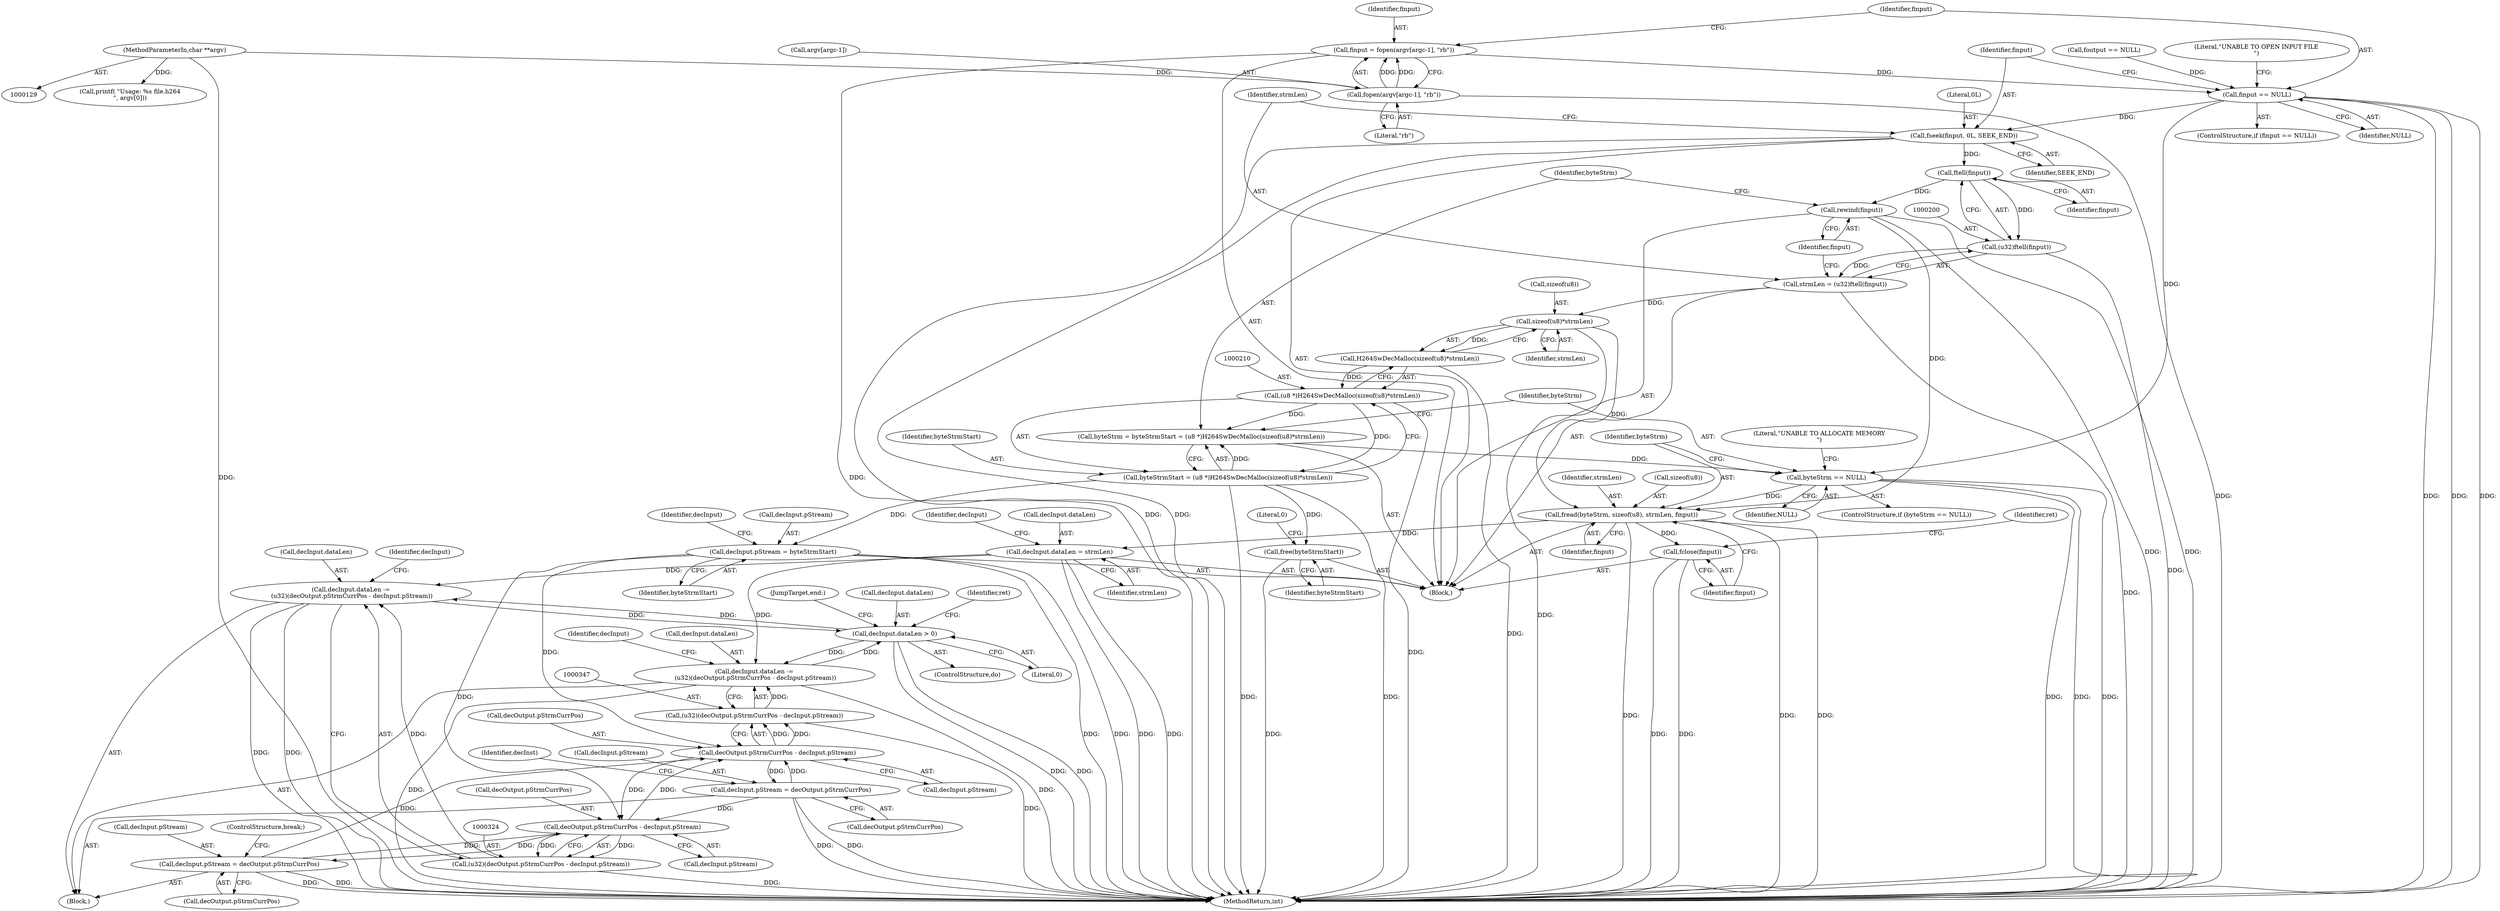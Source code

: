 digraph "0_Android_2b6f22dc64d456471a1dc6df09d515771d1427c8_1@API" {
"1000174" [label="(Call,finput = fopen(argv[argc-1], \"rb\"))"];
"1000176" [label="(Call,fopen(argv[argc-1], \"rb\"))"];
"1000131" [label="(MethodParameterIn,char **argv)"];
"1000184" [label="(Call,finput == NULL)"];
"1000193" [label="(Call,fseek(finput, 0L, SEEK_END))"];
"1000201" [label="(Call,ftell(finput))"];
"1000199" [label="(Call,(u32)ftell(finput))"];
"1000197" [label="(Call,strmLen = (u32)ftell(finput))"];
"1000212" [label="(Call,sizeof(u8)*strmLen)"];
"1000211" [label="(Call,H264SwDecMalloc(sizeof(u8)*strmLen))"];
"1000209" [label="(Call,(u8 *)H264SwDecMalloc(sizeof(u8)*strmLen))"];
"1000205" [label="(Call,byteStrm = byteStrmStart = (u8 *)H264SwDecMalloc(sizeof(u8)*strmLen))"];
"1000217" [label="(Call,byteStrm == NULL)"];
"1000226" [label="(Call,fread(byteStrm, sizeof(u8), strmLen, finput))"];
"1000232" [label="(Call,fclose(finput))"];
"1000255" [label="(Call,decInput.dataLen = strmLen)"];
"1000319" [label="(Call,decInput.dataLen -=\n (u32)(decOutput.pStrmCurrPos - decInput.pStream))"];
"1000406" [label="(Call,decInput.dataLen > 0)"];
"1000342" [label="(Call,decInput.dataLen -=\n (u32)(decOutput.pStrmCurrPos - decInput.pStream))"];
"1000207" [label="(Call,byteStrmStart = (u8 *)H264SwDecMalloc(sizeof(u8)*strmLen))"];
"1000250" [label="(Call,decInput.pStream = byteStrmStart)"];
"1000325" [label="(Call,decOutput.pStrmCurrPos - decInput.pStream)"];
"1000323" [label="(Call,(u32)(decOutput.pStrmCurrPos - decInput.pStream))"];
"1000332" [label="(Call,decInput.pStream = decOutput.pStrmCurrPos)"];
"1000348" [label="(Call,decOutput.pStrmCurrPos - decInput.pStream)"];
"1000346" [label="(Call,(u32)(decOutput.pStrmCurrPos - decInput.pStream))"];
"1000355" [label="(Call,decInput.pStream = decOutput.pStrmCurrPos)"];
"1000449" [label="(Call,free(byteStrmStart))"];
"1000203" [label="(Call,rewind(finput))"];
"1000227" [label="(Identifier,byteStrm)"];
"1000204" [label="(Identifier,finput)"];
"1000177" [label="(Call,argv[argc-1])"];
"1000226" [label="(Call,fread(byteStrm, sizeof(u8), strmLen, finput))"];
"1000359" [label="(Call,decOutput.pStrmCurrPos)"];
"1000203" [label="(Call,rewind(finput))"];
"1000406" [label="(Call,decInput.dataLen > 0)"];
"1000257" [label="(Identifier,decInput)"];
"1000357" [label="(Identifier,decInput)"];
"1000250" [label="(Call,decInput.pStream = byteStrmStart)"];
"1000183" [label="(ControlStructure,if (finput == NULL))"];
"1000201" [label="(Call,ftell(finput))"];
"1000213" [label="(Call,sizeof(u8))"];
"1000233" [label="(Identifier,finput)"];
"1000332" [label="(Call,decInput.pStream = decOutput.pStrmCurrPos)"];
"1000175" [label="(Identifier,finput)"];
"1000450" [label="(Identifier,byteStrmStart)"];
"1000132" [label="(Block,)"];
"1000268" [label="(ControlStructure,do)"];
"1000325" [label="(Call,decOutput.pStrmCurrPos - decInput.pStream)"];
"1000355" [label="(Call,decInput.pStream = decOutput.pStrmCurrPos)"];
"1000131" [label="(MethodParameterIn,char **argv)"];
"1000222" [label="(Literal,\"UNABLE TO ALLOCATE MEMORY\n\")"];
"1000339" [label="(ControlStructure,break;)"];
"1000185" [label="(Identifier,finput)"];
"1000199" [label="(Call,(u32)ftell(finput))"];
"1000165" [label="(Call,foutput == NULL)"];
"1000209" [label="(Call,(u8 *)H264SwDecMalloc(sizeof(u8)*strmLen))"];
"1000194" [label="(Identifier,finput)"];
"1000336" [label="(Call,decOutput.pStrmCurrPos)"];
"1000329" [label="(Call,decInput.pStream)"];
"1000212" [label="(Call,sizeof(u8)*strmLen)"];
"1000333" [label="(Call,decInput.pStream)"];
"1000230" [label="(Identifier,strmLen)"];
"1000198" [label="(Identifier,strmLen)"];
"1000217" [label="(Call,byteStrm == NULL)"];
"1000410" [label="(Literal,0)"];
"1000259" [label="(Identifier,strmLen)"];
"1000189" [label="(Literal,\"UNABLE TO OPEN INPUT FILE\n\")"];
"1000235" [label="(Identifier,ret)"];
"1000323" [label="(Call,(u32)(decOutput.pStrmCurrPos - decInput.pStream))"];
"1000326" [label="(Call,decOutput.pStrmCurrPos)"];
"1000352" [label="(Call,decInput.pStream)"];
"1000228" [label="(Call,sizeof(u8))"];
"1000232" [label="(Call,fclose(finput))"];
"1000334" [label="(Identifier,decInput)"];
"1000216" [label="(ControlStructure,if (byteStrm == NULL))"];
"1000151" [label="(Call,printf( \"Usage: %s file.h264\n\", argv[0]))"];
"1000452" [label="(Literal,0)"];
"1000254" [label="(Identifier,byteStrmStart)"];
"1000186" [label="(Identifier,NULL)"];
"1000184" [label="(Call,finput == NULL)"];
"1000411" [label="(JumpTarget,end:)"];
"1000195" [label="(Literal,0L)"];
"1000342" [label="(Call,decInput.dataLen -=\n (u32)(decOutput.pStrmCurrPos - decInput.pStream))"];
"1000343" [label="(Call,decInput.dataLen)"];
"1000211" [label="(Call,H264SwDecMalloc(sizeof(u8)*strmLen))"];
"1000197" [label="(Call,strmLen = (u32)ftell(finput))"];
"1000176" [label="(Call,fopen(argv[argc-1], \"rb\"))"];
"1000407" [label="(Call,decInput.dataLen)"];
"1000346" [label="(Call,(u32)(decOutput.pStrmCurrPos - decInput.pStream))"];
"1000196" [label="(Identifier,SEEK_END)"];
"1000271" [label="(Identifier,ret)"];
"1000349" [label="(Call,decOutput.pStrmCurrPos)"];
"1000365" [label="(Identifier,decInst)"];
"1000193" [label="(Call,fseek(finput, 0L, SEEK_END))"];
"1000449" [label="(Call,free(byteStrmStart))"];
"1000207" [label="(Call,byteStrmStart = (u8 *)H264SwDecMalloc(sizeof(u8)*strmLen))"];
"1000320" [label="(Call,decInput.dataLen)"];
"1000262" [label="(Identifier,decInput)"];
"1000255" [label="(Call,decInput.dataLen = strmLen)"];
"1000280" [label="(Block,)"];
"1000348" [label="(Call,decOutput.pStrmCurrPos - decInput.pStream)"];
"1000218" [label="(Identifier,byteStrm)"];
"1000182" [label="(Literal,\"rb\")"];
"1000174" [label="(Call,finput = fopen(argv[argc-1], \"rb\"))"];
"1000251" [label="(Call,decInput.pStream)"];
"1000453" [label="(MethodReturn,int)"];
"1000219" [label="(Identifier,NULL)"];
"1000256" [label="(Call,decInput.dataLen)"];
"1000205" [label="(Call,byteStrm = byteStrmStart = (u8 *)H264SwDecMalloc(sizeof(u8)*strmLen))"];
"1000356" [label="(Call,decInput.pStream)"];
"1000231" [label="(Identifier,finput)"];
"1000215" [label="(Identifier,strmLen)"];
"1000206" [label="(Identifier,byteStrm)"];
"1000319" [label="(Call,decInput.dataLen -=\n (u32)(decOutput.pStrmCurrPos - decInput.pStream))"];
"1000208" [label="(Identifier,byteStrmStart)"];
"1000202" [label="(Identifier,finput)"];
"1000174" -> "1000132"  [label="AST: "];
"1000174" -> "1000176"  [label="CFG: "];
"1000175" -> "1000174"  [label="AST: "];
"1000176" -> "1000174"  [label="AST: "];
"1000185" -> "1000174"  [label="CFG: "];
"1000174" -> "1000453"  [label="DDG: "];
"1000176" -> "1000174"  [label="DDG: "];
"1000176" -> "1000174"  [label="DDG: "];
"1000174" -> "1000184"  [label="DDG: "];
"1000176" -> "1000182"  [label="CFG: "];
"1000177" -> "1000176"  [label="AST: "];
"1000182" -> "1000176"  [label="AST: "];
"1000176" -> "1000453"  [label="DDG: "];
"1000131" -> "1000176"  [label="DDG: "];
"1000131" -> "1000129"  [label="AST: "];
"1000131" -> "1000453"  [label="DDG: "];
"1000131" -> "1000151"  [label="DDG: "];
"1000184" -> "1000183"  [label="AST: "];
"1000184" -> "1000186"  [label="CFG: "];
"1000185" -> "1000184"  [label="AST: "];
"1000186" -> "1000184"  [label="AST: "];
"1000189" -> "1000184"  [label="CFG: "];
"1000194" -> "1000184"  [label="CFG: "];
"1000184" -> "1000453"  [label="DDG: "];
"1000184" -> "1000453"  [label="DDG: "];
"1000184" -> "1000453"  [label="DDG: "];
"1000165" -> "1000184"  [label="DDG: "];
"1000184" -> "1000193"  [label="DDG: "];
"1000184" -> "1000217"  [label="DDG: "];
"1000193" -> "1000132"  [label="AST: "];
"1000193" -> "1000196"  [label="CFG: "];
"1000194" -> "1000193"  [label="AST: "];
"1000195" -> "1000193"  [label="AST: "];
"1000196" -> "1000193"  [label="AST: "];
"1000198" -> "1000193"  [label="CFG: "];
"1000193" -> "1000453"  [label="DDG: "];
"1000193" -> "1000453"  [label="DDG: "];
"1000193" -> "1000201"  [label="DDG: "];
"1000201" -> "1000199"  [label="AST: "];
"1000201" -> "1000202"  [label="CFG: "];
"1000202" -> "1000201"  [label="AST: "];
"1000199" -> "1000201"  [label="CFG: "];
"1000201" -> "1000199"  [label="DDG: "];
"1000201" -> "1000203"  [label="DDG: "];
"1000199" -> "1000197"  [label="AST: "];
"1000200" -> "1000199"  [label="AST: "];
"1000197" -> "1000199"  [label="CFG: "];
"1000199" -> "1000453"  [label="DDG: "];
"1000199" -> "1000197"  [label="DDG: "];
"1000197" -> "1000132"  [label="AST: "];
"1000198" -> "1000197"  [label="AST: "];
"1000204" -> "1000197"  [label="CFG: "];
"1000197" -> "1000453"  [label="DDG: "];
"1000197" -> "1000212"  [label="DDG: "];
"1000212" -> "1000211"  [label="AST: "];
"1000212" -> "1000215"  [label="CFG: "];
"1000213" -> "1000212"  [label="AST: "];
"1000215" -> "1000212"  [label="AST: "];
"1000211" -> "1000212"  [label="CFG: "];
"1000212" -> "1000453"  [label="DDG: "];
"1000212" -> "1000211"  [label="DDG: "];
"1000212" -> "1000226"  [label="DDG: "];
"1000211" -> "1000209"  [label="AST: "];
"1000209" -> "1000211"  [label="CFG: "];
"1000211" -> "1000453"  [label="DDG: "];
"1000211" -> "1000209"  [label="DDG: "];
"1000209" -> "1000207"  [label="AST: "];
"1000210" -> "1000209"  [label="AST: "];
"1000207" -> "1000209"  [label="CFG: "];
"1000209" -> "1000453"  [label="DDG: "];
"1000209" -> "1000205"  [label="DDG: "];
"1000209" -> "1000207"  [label="DDG: "];
"1000205" -> "1000132"  [label="AST: "];
"1000205" -> "1000207"  [label="CFG: "];
"1000206" -> "1000205"  [label="AST: "];
"1000207" -> "1000205"  [label="AST: "];
"1000218" -> "1000205"  [label="CFG: "];
"1000207" -> "1000205"  [label="DDG: "];
"1000205" -> "1000217"  [label="DDG: "];
"1000217" -> "1000216"  [label="AST: "];
"1000217" -> "1000219"  [label="CFG: "];
"1000218" -> "1000217"  [label="AST: "];
"1000219" -> "1000217"  [label="AST: "];
"1000222" -> "1000217"  [label="CFG: "];
"1000227" -> "1000217"  [label="CFG: "];
"1000217" -> "1000453"  [label="DDG: "];
"1000217" -> "1000453"  [label="DDG: "];
"1000217" -> "1000453"  [label="DDG: "];
"1000217" -> "1000226"  [label="DDG: "];
"1000226" -> "1000132"  [label="AST: "];
"1000226" -> "1000231"  [label="CFG: "];
"1000227" -> "1000226"  [label="AST: "];
"1000228" -> "1000226"  [label="AST: "];
"1000230" -> "1000226"  [label="AST: "];
"1000231" -> "1000226"  [label="AST: "];
"1000233" -> "1000226"  [label="CFG: "];
"1000226" -> "1000453"  [label="DDG: "];
"1000226" -> "1000453"  [label="DDG: "];
"1000226" -> "1000453"  [label="DDG: "];
"1000203" -> "1000226"  [label="DDG: "];
"1000226" -> "1000232"  [label="DDG: "];
"1000226" -> "1000255"  [label="DDG: "];
"1000232" -> "1000132"  [label="AST: "];
"1000232" -> "1000233"  [label="CFG: "];
"1000233" -> "1000232"  [label="AST: "];
"1000235" -> "1000232"  [label="CFG: "];
"1000232" -> "1000453"  [label="DDG: "];
"1000232" -> "1000453"  [label="DDG: "];
"1000255" -> "1000132"  [label="AST: "];
"1000255" -> "1000259"  [label="CFG: "];
"1000256" -> "1000255"  [label="AST: "];
"1000259" -> "1000255"  [label="AST: "];
"1000262" -> "1000255"  [label="CFG: "];
"1000255" -> "1000453"  [label="DDG: "];
"1000255" -> "1000453"  [label="DDG: "];
"1000255" -> "1000319"  [label="DDG: "];
"1000255" -> "1000342"  [label="DDG: "];
"1000319" -> "1000280"  [label="AST: "];
"1000319" -> "1000323"  [label="CFG: "];
"1000320" -> "1000319"  [label="AST: "];
"1000323" -> "1000319"  [label="AST: "];
"1000334" -> "1000319"  [label="CFG: "];
"1000319" -> "1000453"  [label="DDG: "];
"1000319" -> "1000453"  [label="DDG: "];
"1000323" -> "1000319"  [label="DDG: "];
"1000406" -> "1000319"  [label="DDG: "];
"1000319" -> "1000406"  [label="DDG: "];
"1000406" -> "1000268"  [label="AST: "];
"1000406" -> "1000410"  [label="CFG: "];
"1000407" -> "1000406"  [label="AST: "];
"1000410" -> "1000406"  [label="AST: "];
"1000271" -> "1000406"  [label="CFG: "];
"1000411" -> "1000406"  [label="CFG: "];
"1000406" -> "1000453"  [label="DDG: "];
"1000406" -> "1000453"  [label="DDG: "];
"1000406" -> "1000342"  [label="DDG: "];
"1000342" -> "1000406"  [label="DDG: "];
"1000342" -> "1000280"  [label="AST: "];
"1000342" -> "1000346"  [label="CFG: "];
"1000343" -> "1000342"  [label="AST: "];
"1000346" -> "1000342"  [label="AST: "];
"1000357" -> "1000342"  [label="CFG: "];
"1000342" -> "1000453"  [label="DDG: "];
"1000342" -> "1000453"  [label="DDG: "];
"1000346" -> "1000342"  [label="DDG: "];
"1000208" -> "1000207"  [label="AST: "];
"1000207" -> "1000453"  [label="DDG: "];
"1000207" -> "1000453"  [label="DDG: "];
"1000207" -> "1000250"  [label="DDG: "];
"1000207" -> "1000449"  [label="DDG: "];
"1000250" -> "1000132"  [label="AST: "];
"1000250" -> "1000254"  [label="CFG: "];
"1000251" -> "1000250"  [label="AST: "];
"1000254" -> "1000250"  [label="AST: "];
"1000257" -> "1000250"  [label="CFG: "];
"1000250" -> "1000453"  [label="DDG: "];
"1000250" -> "1000453"  [label="DDG: "];
"1000250" -> "1000325"  [label="DDG: "];
"1000250" -> "1000348"  [label="DDG: "];
"1000325" -> "1000323"  [label="AST: "];
"1000325" -> "1000329"  [label="CFG: "];
"1000326" -> "1000325"  [label="AST: "];
"1000329" -> "1000325"  [label="AST: "];
"1000323" -> "1000325"  [label="CFG: "];
"1000325" -> "1000323"  [label="DDG: "];
"1000325" -> "1000323"  [label="DDG: "];
"1000348" -> "1000325"  [label="DDG: "];
"1000355" -> "1000325"  [label="DDG: "];
"1000332" -> "1000325"  [label="DDG: "];
"1000325" -> "1000332"  [label="DDG: "];
"1000325" -> "1000348"  [label="DDG: "];
"1000324" -> "1000323"  [label="AST: "];
"1000323" -> "1000453"  [label="DDG: "];
"1000332" -> "1000280"  [label="AST: "];
"1000332" -> "1000336"  [label="CFG: "];
"1000333" -> "1000332"  [label="AST: "];
"1000336" -> "1000332"  [label="AST: "];
"1000339" -> "1000332"  [label="CFG: "];
"1000332" -> "1000453"  [label="DDG: "];
"1000332" -> "1000453"  [label="DDG: "];
"1000332" -> "1000348"  [label="DDG: "];
"1000348" -> "1000346"  [label="AST: "];
"1000348" -> "1000352"  [label="CFG: "];
"1000349" -> "1000348"  [label="AST: "];
"1000352" -> "1000348"  [label="AST: "];
"1000346" -> "1000348"  [label="CFG: "];
"1000348" -> "1000346"  [label="DDG: "];
"1000348" -> "1000346"  [label="DDG: "];
"1000355" -> "1000348"  [label="DDG: "];
"1000348" -> "1000355"  [label="DDG: "];
"1000347" -> "1000346"  [label="AST: "];
"1000346" -> "1000453"  [label="DDG: "];
"1000355" -> "1000280"  [label="AST: "];
"1000355" -> "1000359"  [label="CFG: "];
"1000356" -> "1000355"  [label="AST: "];
"1000359" -> "1000355"  [label="AST: "];
"1000365" -> "1000355"  [label="CFG: "];
"1000355" -> "1000453"  [label="DDG: "];
"1000355" -> "1000453"  [label="DDG: "];
"1000449" -> "1000132"  [label="AST: "];
"1000449" -> "1000450"  [label="CFG: "];
"1000450" -> "1000449"  [label="AST: "];
"1000452" -> "1000449"  [label="CFG: "];
"1000449" -> "1000453"  [label="DDG: "];
"1000203" -> "1000132"  [label="AST: "];
"1000203" -> "1000204"  [label="CFG: "];
"1000204" -> "1000203"  [label="AST: "];
"1000206" -> "1000203"  [label="CFG: "];
"1000203" -> "1000453"  [label="DDG: "];
"1000203" -> "1000453"  [label="DDG: "];
}
